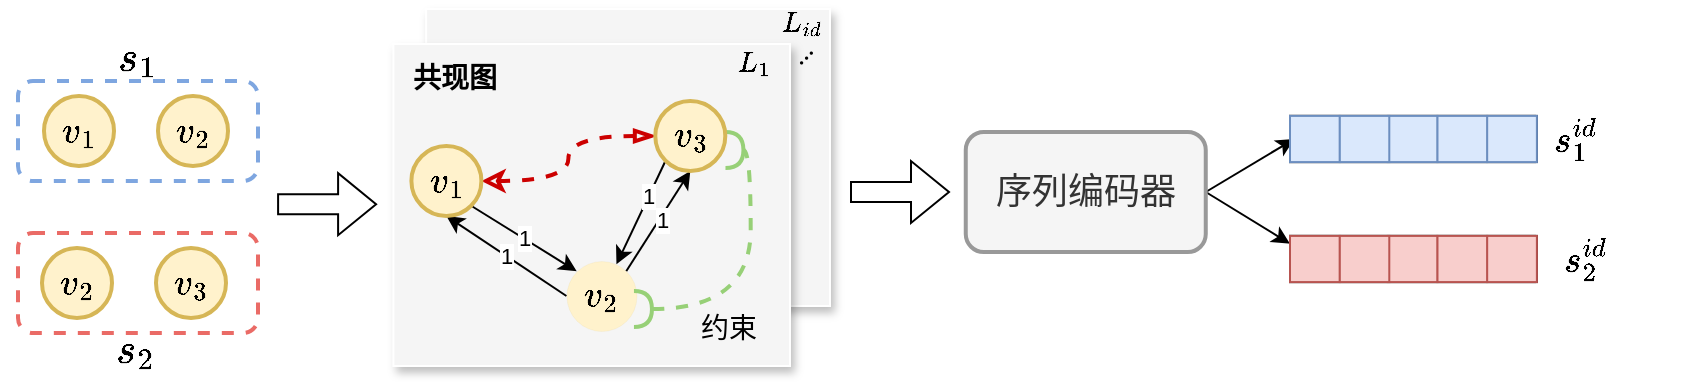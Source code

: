 <mxfile version="26.0.16">
  <diagram name="第 1 页" id="UVzifoAgbHxx6-03_Eu1">
    <mxGraphModel dx="392" dy="458" grid="1" gridSize="10" guides="1" tooltips="1" connect="1" arrows="1" fold="1" page="1" pageScale="1" pageWidth="827" pageHeight="1169" math="1" shadow="0">
      <root>
        <mxCell id="0" />
        <mxCell id="1" parent="0" />
        <mxCell id="IF9AsxunuteXFOSjnz2V-108" value="" style="rounded=0;whiteSpace=wrap;html=1;fillColor=#f5f5f5;fontColor=#333333;strokeColor=#FFFFFF;shadow=1;" parent="1" vertex="1">
          <mxGeometry x="208.05" y="401.5" width="201.95" height="148.5" as="geometry" />
        </mxCell>
        <mxCell id="IF9AsxunuteXFOSjnz2V-68" value="" style="rounded=1;whiteSpace=wrap;html=1;strokeWidth=2;strokeColor=#EA6B66;dashed=1;" parent="1" vertex="1">
          <mxGeometry x="4" y="513.5" width="120" height="50" as="geometry" />
        </mxCell>
        <mxCell id="IF9AsxunuteXFOSjnz2V-62" value="" style="rounded=1;whiteSpace=wrap;html=1;dashed=1;strokeWidth=2;strokeColor=#7EA6E0;" parent="1" vertex="1">
          <mxGeometry x="4" y="437.5" width="120" height="50" as="geometry" />
        </mxCell>
        <mxCell id="IF9AsxunuteXFOSjnz2V-2" value="&lt;font face=&quot;Times New Roman&quot; style=&quot;font-size: 18px;&quot;&gt;&lt;b&gt;$$v_{1}$$&lt;/b&gt;&lt;/font&gt;" style="ellipse;whiteSpace=wrap;html=1;aspect=fixed;fillColor=#fff2cc;strokeColor=#d6b656;strokeWidth=2;align=center;verticalAlign=middle;fontFamily=Helvetica;fontSize=12;" parent="1" vertex="1">
          <mxGeometry x="17.0" y="445" width="35" height="35" as="geometry" />
        </mxCell>
        <mxCell id="IF9AsxunuteXFOSjnz2V-3" value="&lt;font face=&quot;Times New Roman&quot; style=&quot;font-size: 18px;&quot;&gt;&lt;b&gt;$$v_{2}$$&lt;/b&gt;&lt;/font&gt;" style="ellipse;whiteSpace=wrap;html=1;aspect=fixed;strokeColor=#d6b656;align=center;verticalAlign=middle;fontFamily=Helvetica;fontSize=12;fillColor=#fff2cc;strokeWidth=2;" parent="1" vertex="1">
          <mxGeometry x="74" y="445" width="35" height="35" as="geometry" />
        </mxCell>
        <mxCell id="IF9AsxunuteXFOSjnz2V-8" value="&lt;font style=&quot;font-size: 18px;&quot;&gt;&lt;b&gt;$$s_{1}$$&lt;/b&gt;&lt;/font&gt;" style="text;strokeColor=none;align=center;fillColor=none;html=1;verticalAlign=middle;whiteSpace=wrap;rounded=0;" parent="1" vertex="1">
          <mxGeometry x="34" y="415.5" width="60" height="22" as="geometry" />
        </mxCell>
        <mxCell id="IF9AsxunuteXFOSjnz2V-58" value="&lt;font face=&quot;Times New Roman&quot; style=&quot;font-size: 18px;&quot;&gt;&lt;b&gt;$$v_{2}$$&lt;/b&gt;&lt;/font&gt;" style="ellipse;whiteSpace=wrap;html=1;aspect=fixed;fillColor=#fff2cc;strokeColor=#d6b656;strokeWidth=2;align=center;verticalAlign=middle;fontFamily=Helvetica;fontSize=12;" parent="1" vertex="1">
          <mxGeometry x="16.0" y="521" width="35" height="35" as="geometry" />
        </mxCell>
        <mxCell id="IF9AsxunuteXFOSjnz2V-59" value="&lt;font face=&quot;Times New Roman&quot; style=&quot;font-size: 18px;&quot;&gt;&lt;b&gt;$$v_{3}$$&lt;/b&gt;&lt;/font&gt;" style="ellipse;whiteSpace=wrap;html=1;aspect=fixed;strokeColor=#d6b656;align=center;verticalAlign=middle;fontFamily=Helvetica;fontSize=12;fillColor=#fff2cc;strokeWidth=2;" parent="1" vertex="1">
          <mxGeometry x="73" y="521" width="35" height="35" as="geometry" />
        </mxCell>
        <mxCell id="IF9AsxunuteXFOSjnz2V-94" value="" style="rounded=0;whiteSpace=wrap;html=1;fillColor=#f5f5f5;fontColor=#333333;strokeColor=#FFFFFF;shadow=1;" parent="1" vertex="1">
          <mxGeometry x="191.7" y="419" width="198.3" height="161" as="geometry" />
        </mxCell>
        <mxCell id="IF9AsxunuteXFOSjnz2V-95" style="rounded=0;orthogonalLoop=1;jettySize=auto;html=1;exitX=1;exitY=0;exitDx=0;exitDy=0;entryX=0.5;entryY=1;entryDx=0;entryDy=0;" parent="1" source="IF9AsxunuteXFOSjnz2V-98" target="IF9AsxunuteXFOSjnz2V-105" edge="1">
          <mxGeometry relative="1" as="geometry" />
        </mxCell>
        <mxCell id="IF9AsxunuteXFOSjnz2V-96" value="1" style="edgeLabel;html=1;align=center;verticalAlign=middle;resizable=0;points=[];" parent="IF9AsxunuteXFOSjnz2V-95" vertex="1" connectable="0">
          <mxGeometry x="0.055" y="-1" relative="1" as="geometry">
            <mxPoint as="offset" />
          </mxGeometry>
        </mxCell>
        <mxCell id="IF9AsxunuteXFOSjnz2V-97" value="1" style="rounded=0;orthogonalLoop=1;jettySize=auto;html=1;exitX=0;exitY=0.5;exitDx=0;exitDy=0;entryX=0.5;entryY=1;entryDx=0;entryDy=0;" parent="1" source="IF9AsxunuteXFOSjnz2V-98" target="IF9AsxunuteXFOSjnz2V-102" edge="1">
          <mxGeometry relative="1" as="geometry" />
        </mxCell>
        <mxCell id="IF9AsxunuteXFOSjnz2V-98" value="&lt;font face=&quot;Times New Roman&quot; style=&quot;font-size: 18px;&quot;&gt;&lt;b&gt;$$v_{2}$$&lt;/b&gt;&lt;/font&gt;" style="ellipse;whiteSpace=wrap;html=1;aspect=fixed;strokeColor=#d6b656;align=center;verticalAlign=middle;fontFamily=Helvetica;fontSize=12;fillColor=#fff2cc;strokeWidth=0;" parent="1" vertex="1">
          <mxGeometry x="278.23" y="527.5" width="35" height="35" as="geometry" />
        </mxCell>
        <mxCell id="IF9AsxunuteXFOSjnz2V-99" value="1" style="rounded=0;orthogonalLoop=1;jettySize=auto;html=1;exitX=1;exitY=1;exitDx=0;exitDy=0;entryX=0;entryY=0;entryDx=0;entryDy=0;" parent="1" source="IF9AsxunuteXFOSjnz2V-102" target="IF9AsxunuteXFOSjnz2V-98" edge="1">
          <mxGeometry relative="1" as="geometry" />
        </mxCell>
        <mxCell id="IF9AsxunuteXFOSjnz2V-100" style="rounded=0;orthogonalLoop=1;jettySize=auto;html=1;entryX=0;entryY=0.5;entryDx=0;entryDy=0;dashed=1;strokeColor=#CC0000;startArrow=classic;startFill=0;endArrow=blockThin;endFill=0;edgeStyle=orthogonalEdgeStyle;curved=1;strokeWidth=2;" parent="1" source="IF9AsxunuteXFOSjnz2V-102" target="IF9AsxunuteXFOSjnz2V-105" edge="1">
          <mxGeometry relative="1" as="geometry" />
        </mxCell>
        <mxCell id="IF9AsxunuteXFOSjnz2V-101" style="edgeStyle=orthogonalEdgeStyle;rounded=0;orthogonalLoop=1;jettySize=auto;html=1;entryX=1.002;entryY=0.701;entryDx=0;entryDy=0;startArrow=halfCircle;startFill=0;endArrow=halfCircle;endFill=0;entryPerimeter=0;curved=1;dashed=1;strokeColor=#97D077;strokeWidth=2;" parent="1" source="IF9AsxunuteXFOSjnz2V-98" target="IF9AsxunuteXFOSjnz2V-105" edge="1">
          <mxGeometry relative="1" as="geometry">
            <mxPoint x="203.586" y="570.004" as="sourcePoint" />
            <mxPoint x="281.116" y="627.504" as="targetPoint" />
            <Array as="points">
              <mxPoint x="370.35" y="551.5" />
              <mxPoint x="370.35" y="472.5" />
            </Array>
          </mxGeometry>
        </mxCell>
        <mxCell id="IF9AsxunuteXFOSjnz2V-102" value="&lt;font face=&quot;Times New Roman&quot; style=&quot;font-size: 18px;&quot;&gt;&lt;b&gt;$$v_{1}$$&lt;/b&gt;&lt;/font&gt;" style="ellipse;whiteSpace=wrap;html=1;aspect=fixed;fillColor=#fff2cc;strokeColor=#d6b656;strokeWidth=2;align=center;verticalAlign=middle;fontFamily=Helvetica;fontSize=12;" parent="1" vertex="1">
          <mxGeometry x="200.7" y="470" width="35" height="35" as="geometry" />
        </mxCell>
        <mxCell id="IF9AsxunuteXFOSjnz2V-103" style="rounded=0;orthogonalLoop=1;jettySize=auto;html=1;exitX=0;exitY=1;exitDx=0;exitDy=0;" parent="1" source="IF9AsxunuteXFOSjnz2V-105" target="IF9AsxunuteXFOSjnz2V-98" edge="1">
          <mxGeometry relative="1" as="geometry" />
        </mxCell>
        <mxCell id="IF9AsxunuteXFOSjnz2V-104" value="1" style="edgeLabel;html=1;align=center;verticalAlign=middle;resizable=0;points=[];" parent="IF9AsxunuteXFOSjnz2V-103" vertex="1" connectable="0">
          <mxGeometry x="-0.304" y="-1" relative="1" as="geometry">
            <mxPoint as="offset" />
          </mxGeometry>
        </mxCell>
        <mxCell id="IF9AsxunuteXFOSjnz2V-105" value="&lt;font face=&quot;Times New Roman&quot; style=&quot;font-size: 18px;&quot;&gt;&lt;b&gt;$$v_{3}$$&lt;/b&gt;&lt;/font&gt;" style="ellipse;whiteSpace=wrap;html=1;aspect=fixed;strokeColor=#d6b656;align=center;verticalAlign=middle;fontFamily=Helvetica;fontSize=12;fillColor=#fff2cc;strokeWidth=2;" parent="1" vertex="1">
          <mxGeometry x="322.65" y="447.5" width="35" height="35" as="geometry" />
        </mxCell>
        <mxCell id="IF9AsxunuteXFOSjnz2V-106" value="&lt;b&gt;&lt;font style=&quot;font-size: 14px;&quot; face=&quot;宋体&quot;&gt;共现图&lt;/font&gt;&lt;/b&gt;" style="text;strokeColor=none;align=center;fillColor=none;html=1;verticalAlign=middle;whiteSpace=wrap;rounded=0;" parent="1" vertex="1">
          <mxGeometry x="195.38" y="421.5" width="54.62" height="30" as="geometry" />
        </mxCell>
        <mxCell id="IF9AsxunuteXFOSjnz2V-107" value="&lt;font style=&quot;font-size: 14px;&quot; face=&quot;宋体&quot;&gt;约束&lt;/font&gt;" style="text;strokeColor=none;align=center;fillColor=none;html=1;verticalAlign=middle;whiteSpace=wrap;rounded=0;" parent="1" vertex="1">
          <mxGeometry x="339.35" y="551.5" width="41" height="20" as="geometry" />
        </mxCell>
        <mxCell id="IF9AsxunuteXFOSjnz2V-109" value="&lt;font face=&quot;Times New Roman&quot; style=&quot;font-size: 14px;&quot;&gt;$$L_1$$&lt;/font&gt;" style="text;strokeColor=none;align=center;fillColor=none;html=1;verticalAlign=middle;whiteSpace=wrap;rounded=0;" parent="1" vertex="1">
          <mxGeometry x="357.65" y="420" width="29" height="17.5" as="geometry" />
        </mxCell>
        <mxCell id="IF9AsxunuteXFOSjnz2V-110" value="&lt;font face=&quot;Times New Roman&quot; style=&quot;font-size: 14px;&quot;&gt;$$L_{id}$$&lt;/font&gt;" style="text;strokeColor=none;align=center;fillColor=none;html=1;verticalAlign=middle;whiteSpace=wrap;rounded=0;" parent="1" vertex="1">
          <mxGeometry x="381" y="400" width="29" height="17.5" as="geometry" />
        </mxCell>
        <mxCell id="IF9AsxunuteXFOSjnz2V-111" value="&lt;font face=&quot;Times New Roman&quot; style=&quot;font-size: 14px;&quot;&gt;...&lt;/font&gt;" style="text;strokeColor=none;align=center;fillColor=none;html=1;verticalAlign=middle;whiteSpace=wrap;rounded=0;rotation=-45;" parent="1" vertex="1">
          <mxGeometry x="385.5" y="419" width="20" height="10" as="geometry" />
        </mxCell>
        <mxCell id="IF9AsxunuteXFOSjnz2V-136" style="rounded=0;orthogonalLoop=1;jettySize=auto;html=1;exitX=1;exitY=0.5;exitDx=0;exitDy=0;entryX=0.085;entryY=0.5;entryDx=0;entryDy=0;entryPerimeter=0;" parent="1" source="IF9AsxunuteXFOSjnz2V-112" target="IF9AsxunuteXFOSjnz2V-115" edge="1">
          <mxGeometry relative="1" as="geometry">
            <mxPoint x="632.12" y="447.5" as="targetPoint" />
            <mxPoint x="620.0" y="481" as="sourcePoint" />
          </mxGeometry>
        </mxCell>
        <mxCell id="IF9AsxunuteXFOSjnz2V-137" style="rounded=0;orthogonalLoop=1;jettySize=auto;html=1;exitX=1;exitY=0.5;exitDx=0;exitDy=0;" parent="1" source="IF9AsxunuteXFOSjnz2V-112" target="IF9AsxunuteXFOSjnz2V-125" edge="1">
          <mxGeometry relative="1" as="geometry" />
        </mxCell>
        <mxCell id="IF9AsxunuteXFOSjnz2V-112" value="&lt;font style=&quot;font-size: 18px;&quot; face=&quot;宋体&quot;&gt;序列编码器&lt;/font&gt;" style="rounded=1;whiteSpace=wrap;html=1;fillColor=#f5f5f5;strokeColor=#999999;fontColor=#333333;strokeWidth=2;" parent="1" vertex="1">
          <mxGeometry x="477.88" y="463" width="120" height="60" as="geometry" />
        </mxCell>
        <mxCell id="IF9AsxunuteXFOSjnz2V-121" value="&lt;font style=&quot;font-size: 18px;&quot;&gt;&lt;b&gt;$$s_{2}$$&lt;/b&gt;&lt;/font&gt;" style="text;strokeColor=none;align=center;fillColor=none;html=1;verticalAlign=middle;whiteSpace=wrap;rounded=0;" parent="1" vertex="1">
          <mxGeometry x="33" y="563.5" width="60" height="18" as="geometry" />
        </mxCell>
        <mxCell id="IF9AsxunuteXFOSjnz2V-135" value="" style="shape=flexArrow;endArrow=classic;html=1;rounded=0;" parent="1" edge="1">
          <mxGeometry width="50" height="50" relative="1" as="geometry">
            <mxPoint x="133.55" y="499.08" as="sourcePoint" />
            <mxPoint x="183.55" y="499.08" as="targetPoint" />
          </mxGeometry>
        </mxCell>
        <mxCell id="IF9AsxunuteXFOSjnz2V-113" value="" style="group;strokeColor=default;" parent="1" vertex="1" connectable="0">
          <mxGeometry x="639.999" y="454.955" width="123.445" height="23.087" as="geometry" />
        </mxCell>
        <mxCell id="IF9AsxunuteXFOSjnz2V-114" value="" style="group;fillColor=#FFE6CC;container=0;strokeColor=default;" parent="IF9AsxunuteXFOSjnz2V-113" vertex="1" connectable="0">
          <mxGeometry width="122.527" height="23.087" as="geometry" />
        </mxCell>
        <mxCell id="IF9AsxunuteXFOSjnz2V-115" value="" style="rounded=0;whiteSpace=wrap;html=1;fillColor=#dae8fc;strokeColor=#6c8ebf;container=0;" parent="IF9AsxunuteXFOSjnz2V-113" vertex="1">
          <mxGeometry width="24.904" height="23.087" as="geometry" />
        </mxCell>
        <mxCell id="IF9AsxunuteXFOSjnz2V-116" value="" style="rounded=0;whiteSpace=wrap;html=1;fillColor=#dae8fc;container=0;strokeColor=#6c8ebf;" parent="IF9AsxunuteXFOSjnz2V-113" vertex="1">
          <mxGeometry x="98.541" width="24.904" height="23.087" as="geometry" />
        </mxCell>
        <mxCell id="IF9AsxunuteXFOSjnz2V-117" value="" style="rounded=0;whiteSpace=wrap;html=1;fillColor=#dae8fc;container=0;strokeColor=#6c8ebf;" parent="IF9AsxunuteXFOSjnz2V-113" vertex="1">
          <mxGeometry x="73.639" width="24.904" height="23.087" as="geometry" />
        </mxCell>
        <mxCell id="IF9AsxunuteXFOSjnz2V-118" value="" style="rounded=0;whiteSpace=wrap;html=1;container=0;strokeColor=#6c8ebf;fillColor=#dae8fc;" parent="IF9AsxunuteXFOSjnz2V-113" vertex="1">
          <mxGeometry x="48.898" width="24.738" height="23.087" as="geometry" />
        </mxCell>
        <mxCell id="IF9AsxunuteXFOSjnz2V-119" value="" style="rounded=0;whiteSpace=wrap;html=1;fillColor=#dae8fc;container=0;strokeColor=#6c8ebf;" parent="IF9AsxunuteXFOSjnz2V-113" vertex="1">
          <mxGeometry x="24.904" width="24.738" height="23.087" as="geometry" />
        </mxCell>
        <mxCell id="IF9AsxunuteXFOSjnz2V-120" value="&lt;font style=&quot;font-size: 18px;&quot; face=&quot;Times New Roman&quot;&gt;$$s_{1}^{id}$$&lt;/font&gt;" style="text;strokeColor=none;align=center;fillColor=none;html=1;verticalAlign=middle;whiteSpace=wrap;rounded=0;" parent="1" vertex="1">
          <mxGeometry x="761.44" y="451.5" width="43.6" height="30" as="geometry" />
        </mxCell>
        <mxCell id="IF9AsxunuteXFOSjnz2V-122" value="&lt;font style=&quot;font-size: 18px;&quot; face=&quot;Times New Roman&quot;&gt;$$s_{2}^{id}$$&lt;/font&gt;" style="text;strokeColor=none;align=center;fillColor=none;html=1;verticalAlign=middle;whiteSpace=wrap;rounded=0;" parent="1" vertex="1">
          <mxGeometry x="767" y="511.5" width="41" height="30" as="geometry" />
        </mxCell>
        <mxCell id="IF9AsxunuteXFOSjnz2V-123" value="" style="group;strokeColor=default;fillColor=#999999;container=0;" parent="1" vertex="1" connectable="0">
          <mxGeometry x="639.999" y="514.955" width="123.445" height="23.087" as="geometry" />
        </mxCell>
        <mxCell id="IF9AsxunuteXFOSjnz2V-124" value="" style="group;fillColor=#FFE6CC;container=0;strokeColor=default;" parent="1" vertex="1" connectable="0">
          <mxGeometry x="639.999" y="514.955" width="122.527" height="23.087" as="geometry" />
        </mxCell>
        <mxCell id="IF9AsxunuteXFOSjnz2V-125" value="" style="rounded=0;whiteSpace=wrap;html=1;fillColor=#f8cecc;strokeColor=#b85450;container=0;" parent="1" vertex="1">
          <mxGeometry x="639.999" y="514.955" width="24.904" height="23.087" as="geometry" />
        </mxCell>
        <mxCell id="IF9AsxunuteXFOSjnz2V-126" value="" style="rounded=0;whiteSpace=wrap;html=1;fillColor=#f8cecc;container=0;strokeColor=#b85450;" parent="1" vertex="1">
          <mxGeometry x="738.541" y="514.955" width="24.904" height="23.087" as="geometry" />
        </mxCell>
        <mxCell id="IF9AsxunuteXFOSjnz2V-127" value="" style="rounded=0;whiteSpace=wrap;html=1;fillColor=#f8cecc;container=0;strokeColor=#b85450;" parent="1" vertex="1">
          <mxGeometry x="713.638" y="514.955" width="24.904" height="23.087" as="geometry" />
        </mxCell>
        <mxCell id="IF9AsxunuteXFOSjnz2V-128" value="" style="rounded=0;whiteSpace=wrap;html=1;container=0;strokeColor=#b85450;fillColor=#f8cecc;" parent="1" vertex="1">
          <mxGeometry x="688.897" y="514.955" width="24.738" height="23.087" as="geometry" />
        </mxCell>
        <mxCell id="IF9AsxunuteXFOSjnz2V-129" value="" style="rounded=0;whiteSpace=wrap;html=1;fillColor=#f8cecc;container=0;strokeColor=#b85450;" parent="1" vertex="1">
          <mxGeometry x="664.903" y="514.955" width="24.738" height="23.087" as="geometry" />
        </mxCell>
        <mxCell id="DrOx45CW3HW3G8HCoIkA-92" value="" style="shape=flexArrow;endArrow=classic;html=1;rounded=0;" parent="1" edge="1">
          <mxGeometry width="50" height="50" relative="1" as="geometry">
            <mxPoint x="420" y="493" as="sourcePoint" />
            <mxPoint x="470" y="493" as="targetPoint" />
          </mxGeometry>
        </mxCell>
      </root>
    </mxGraphModel>
  </diagram>
</mxfile>
